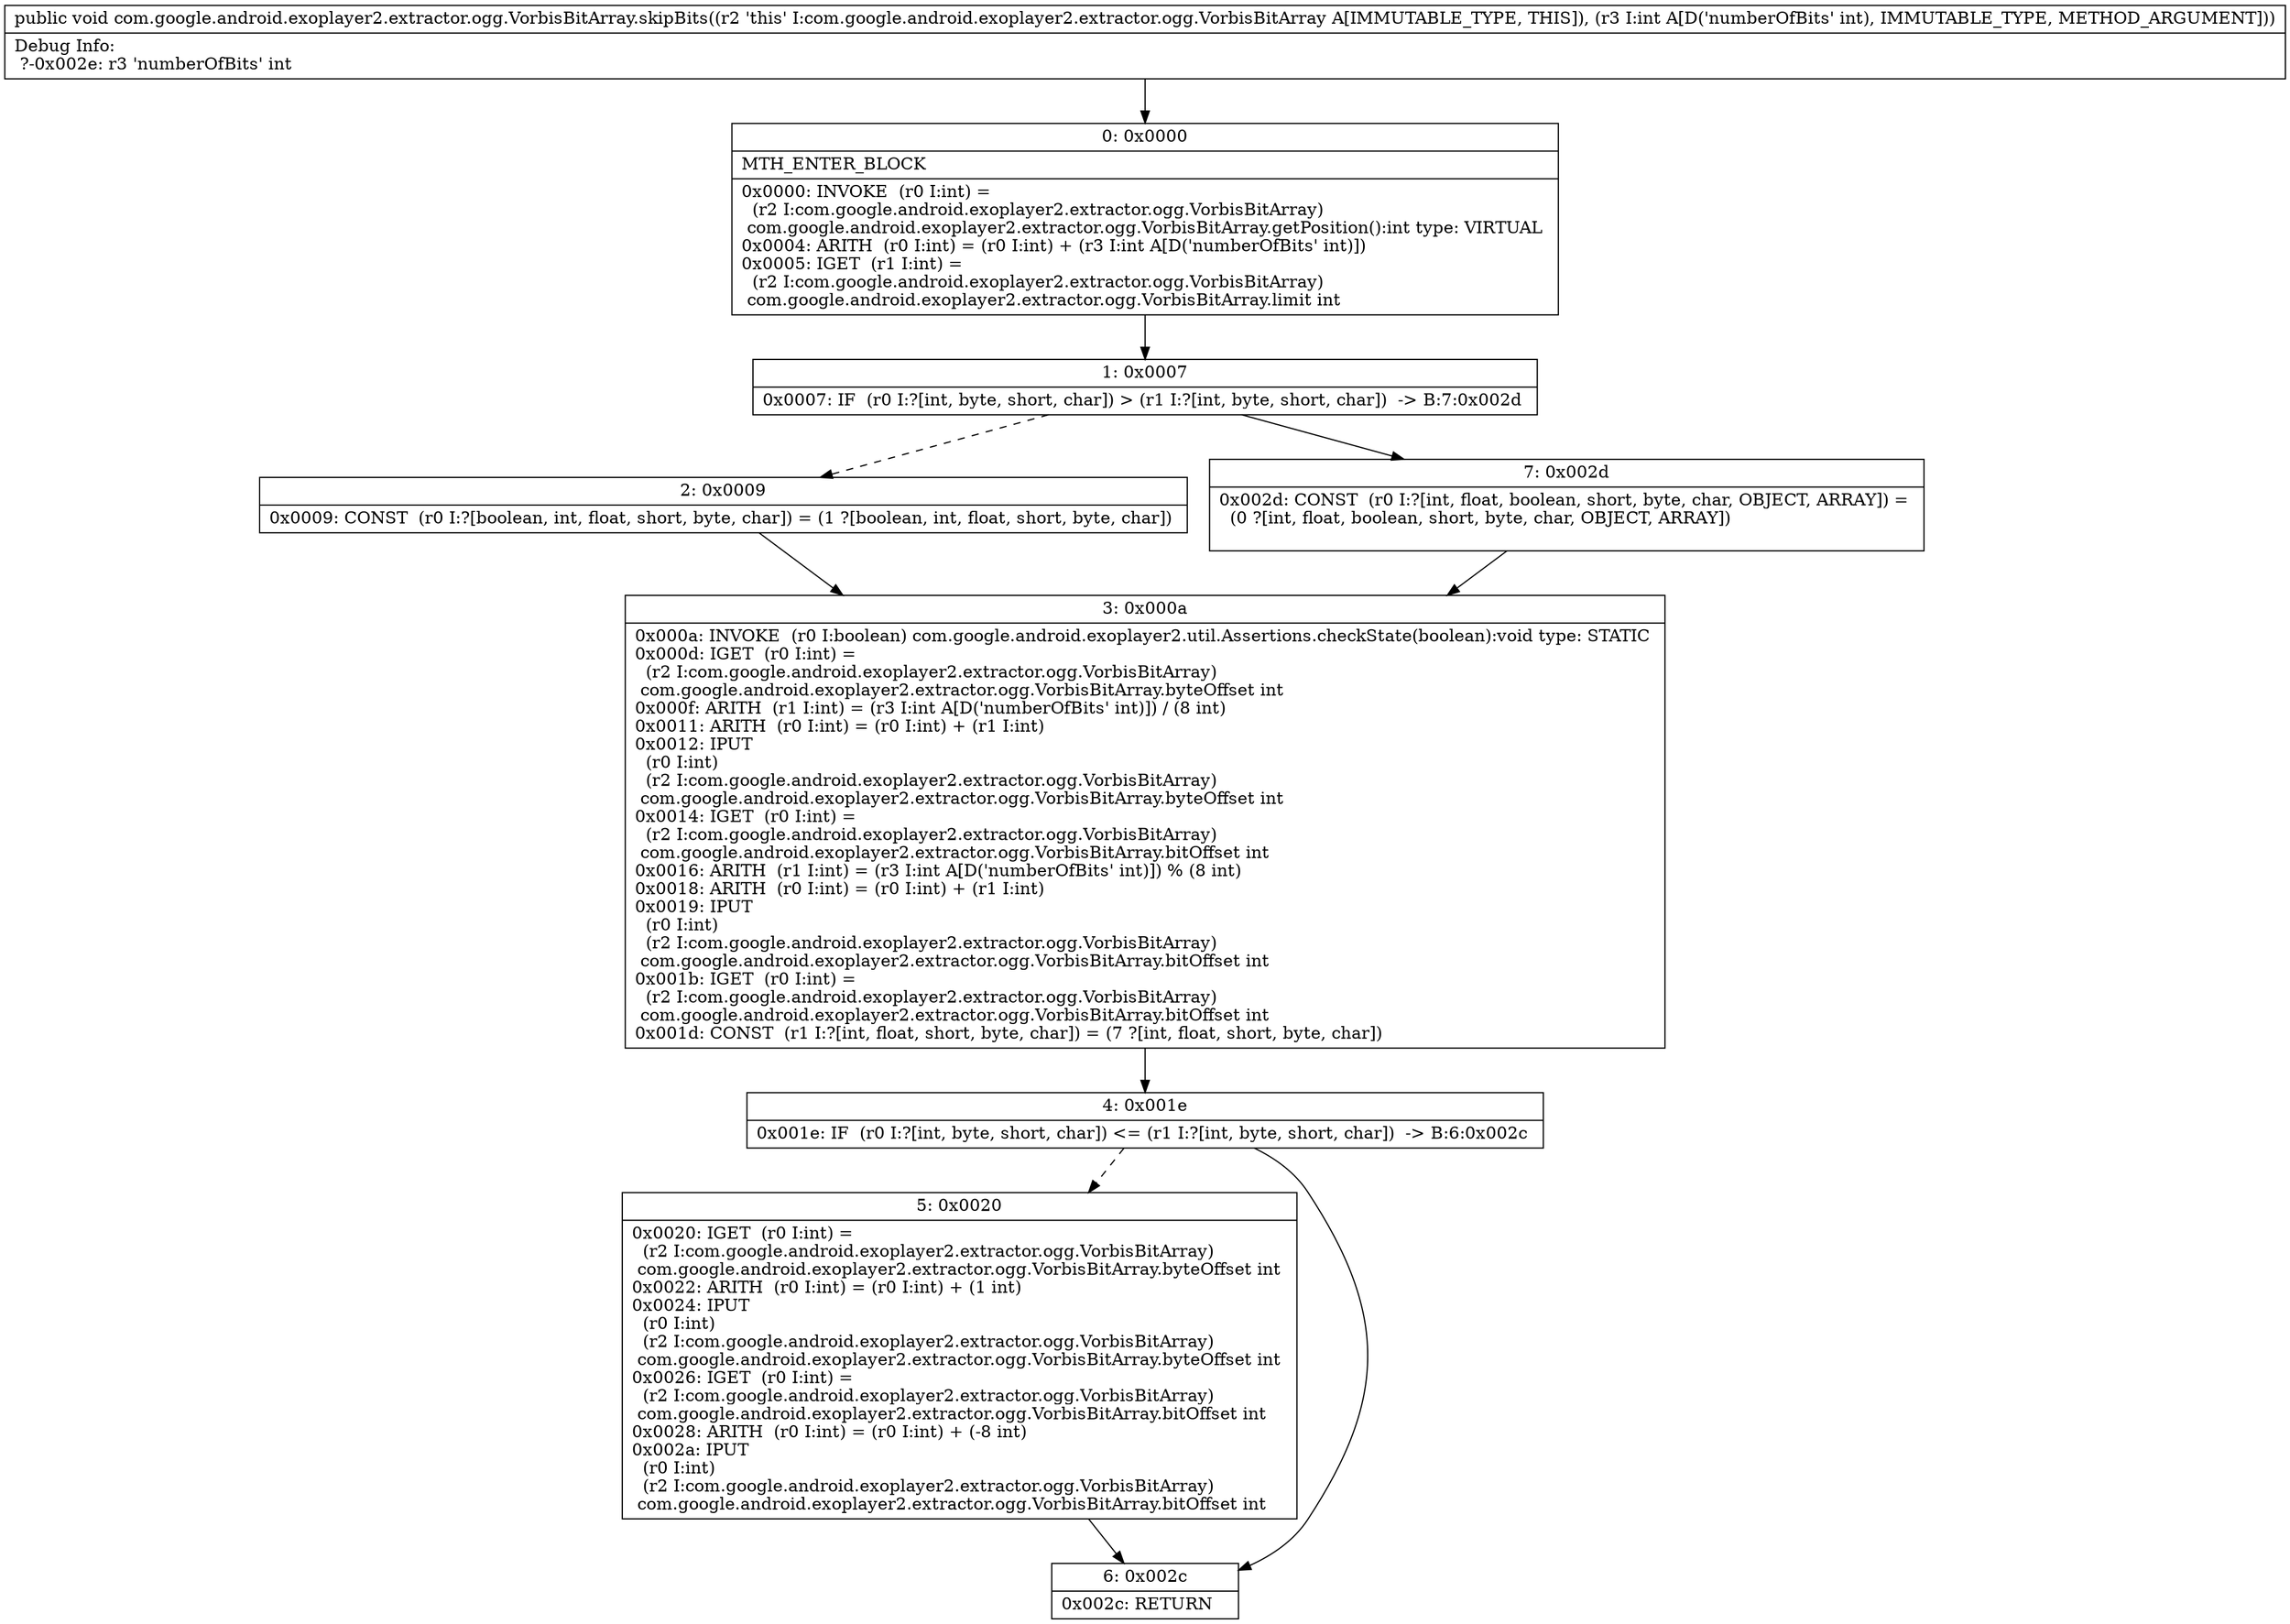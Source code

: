 digraph "CFG forcom.google.android.exoplayer2.extractor.ogg.VorbisBitArray.skipBits(I)V" {
Node_0 [shape=record,label="{0\:\ 0x0000|MTH_ENTER_BLOCK\l|0x0000: INVOKE  (r0 I:int) = \l  (r2 I:com.google.android.exoplayer2.extractor.ogg.VorbisBitArray)\l com.google.android.exoplayer2.extractor.ogg.VorbisBitArray.getPosition():int type: VIRTUAL \l0x0004: ARITH  (r0 I:int) = (r0 I:int) + (r3 I:int A[D('numberOfBits' int)]) \l0x0005: IGET  (r1 I:int) = \l  (r2 I:com.google.android.exoplayer2.extractor.ogg.VorbisBitArray)\l com.google.android.exoplayer2.extractor.ogg.VorbisBitArray.limit int \l}"];
Node_1 [shape=record,label="{1\:\ 0x0007|0x0007: IF  (r0 I:?[int, byte, short, char]) \> (r1 I:?[int, byte, short, char])  \-\> B:7:0x002d \l}"];
Node_2 [shape=record,label="{2\:\ 0x0009|0x0009: CONST  (r0 I:?[boolean, int, float, short, byte, char]) = (1 ?[boolean, int, float, short, byte, char]) \l}"];
Node_3 [shape=record,label="{3\:\ 0x000a|0x000a: INVOKE  (r0 I:boolean) com.google.android.exoplayer2.util.Assertions.checkState(boolean):void type: STATIC \l0x000d: IGET  (r0 I:int) = \l  (r2 I:com.google.android.exoplayer2.extractor.ogg.VorbisBitArray)\l com.google.android.exoplayer2.extractor.ogg.VorbisBitArray.byteOffset int \l0x000f: ARITH  (r1 I:int) = (r3 I:int A[D('numberOfBits' int)]) \/ (8 int) \l0x0011: ARITH  (r0 I:int) = (r0 I:int) + (r1 I:int) \l0x0012: IPUT  \l  (r0 I:int)\l  (r2 I:com.google.android.exoplayer2.extractor.ogg.VorbisBitArray)\l com.google.android.exoplayer2.extractor.ogg.VorbisBitArray.byteOffset int \l0x0014: IGET  (r0 I:int) = \l  (r2 I:com.google.android.exoplayer2.extractor.ogg.VorbisBitArray)\l com.google.android.exoplayer2.extractor.ogg.VorbisBitArray.bitOffset int \l0x0016: ARITH  (r1 I:int) = (r3 I:int A[D('numberOfBits' int)]) % (8 int) \l0x0018: ARITH  (r0 I:int) = (r0 I:int) + (r1 I:int) \l0x0019: IPUT  \l  (r0 I:int)\l  (r2 I:com.google.android.exoplayer2.extractor.ogg.VorbisBitArray)\l com.google.android.exoplayer2.extractor.ogg.VorbisBitArray.bitOffset int \l0x001b: IGET  (r0 I:int) = \l  (r2 I:com.google.android.exoplayer2.extractor.ogg.VorbisBitArray)\l com.google.android.exoplayer2.extractor.ogg.VorbisBitArray.bitOffset int \l0x001d: CONST  (r1 I:?[int, float, short, byte, char]) = (7 ?[int, float, short, byte, char]) \l}"];
Node_4 [shape=record,label="{4\:\ 0x001e|0x001e: IF  (r0 I:?[int, byte, short, char]) \<= (r1 I:?[int, byte, short, char])  \-\> B:6:0x002c \l}"];
Node_5 [shape=record,label="{5\:\ 0x0020|0x0020: IGET  (r0 I:int) = \l  (r2 I:com.google.android.exoplayer2.extractor.ogg.VorbisBitArray)\l com.google.android.exoplayer2.extractor.ogg.VorbisBitArray.byteOffset int \l0x0022: ARITH  (r0 I:int) = (r0 I:int) + (1 int) \l0x0024: IPUT  \l  (r0 I:int)\l  (r2 I:com.google.android.exoplayer2.extractor.ogg.VorbisBitArray)\l com.google.android.exoplayer2.extractor.ogg.VorbisBitArray.byteOffset int \l0x0026: IGET  (r0 I:int) = \l  (r2 I:com.google.android.exoplayer2.extractor.ogg.VorbisBitArray)\l com.google.android.exoplayer2.extractor.ogg.VorbisBitArray.bitOffset int \l0x0028: ARITH  (r0 I:int) = (r0 I:int) + (\-8 int) \l0x002a: IPUT  \l  (r0 I:int)\l  (r2 I:com.google.android.exoplayer2.extractor.ogg.VorbisBitArray)\l com.google.android.exoplayer2.extractor.ogg.VorbisBitArray.bitOffset int \l}"];
Node_6 [shape=record,label="{6\:\ 0x002c|0x002c: RETURN   \l}"];
Node_7 [shape=record,label="{7\:\ 0x002d|0x002d: CONST  (r0 I:?[int, float, boolean, short, byte, char, OBJECT, ARRAY]) = \l  (0 ?[int, float, boolean, short, byte, char, OBJECT, ARRAY])\l \l}"];
MethodNode[shape=record,label="{public void com.google.android.exoplayer2.extractor.ogg.VorbisBitArray.skipBits((r2 'this' I:com.google.android.exoplayer2.extractor.ogg.VorbisBitArray A[IMMUTABLE_TYPE, THIS]), (r3 I:int A[D('numberOfBits' int), IMMUTABLE_TYPE, METHOD_ARGUMENT]))  | Debug Info:\l  ?\-0x002e: r3 'numberOfBits' int\l}"];
MethodNode -> Node_0;
Node_0 -> Node_1;
Node_1 -> Node_2[style=dashed];
Node_1 -> Node_7;
Node_2 -> Node_3;
Node_3 -> Node_4;
Node_4 -> Node_5[style=dashed];
Node_4 -> Node_6;
Node_5 -> Node_6;
Node_7 -> Node_3;
}

